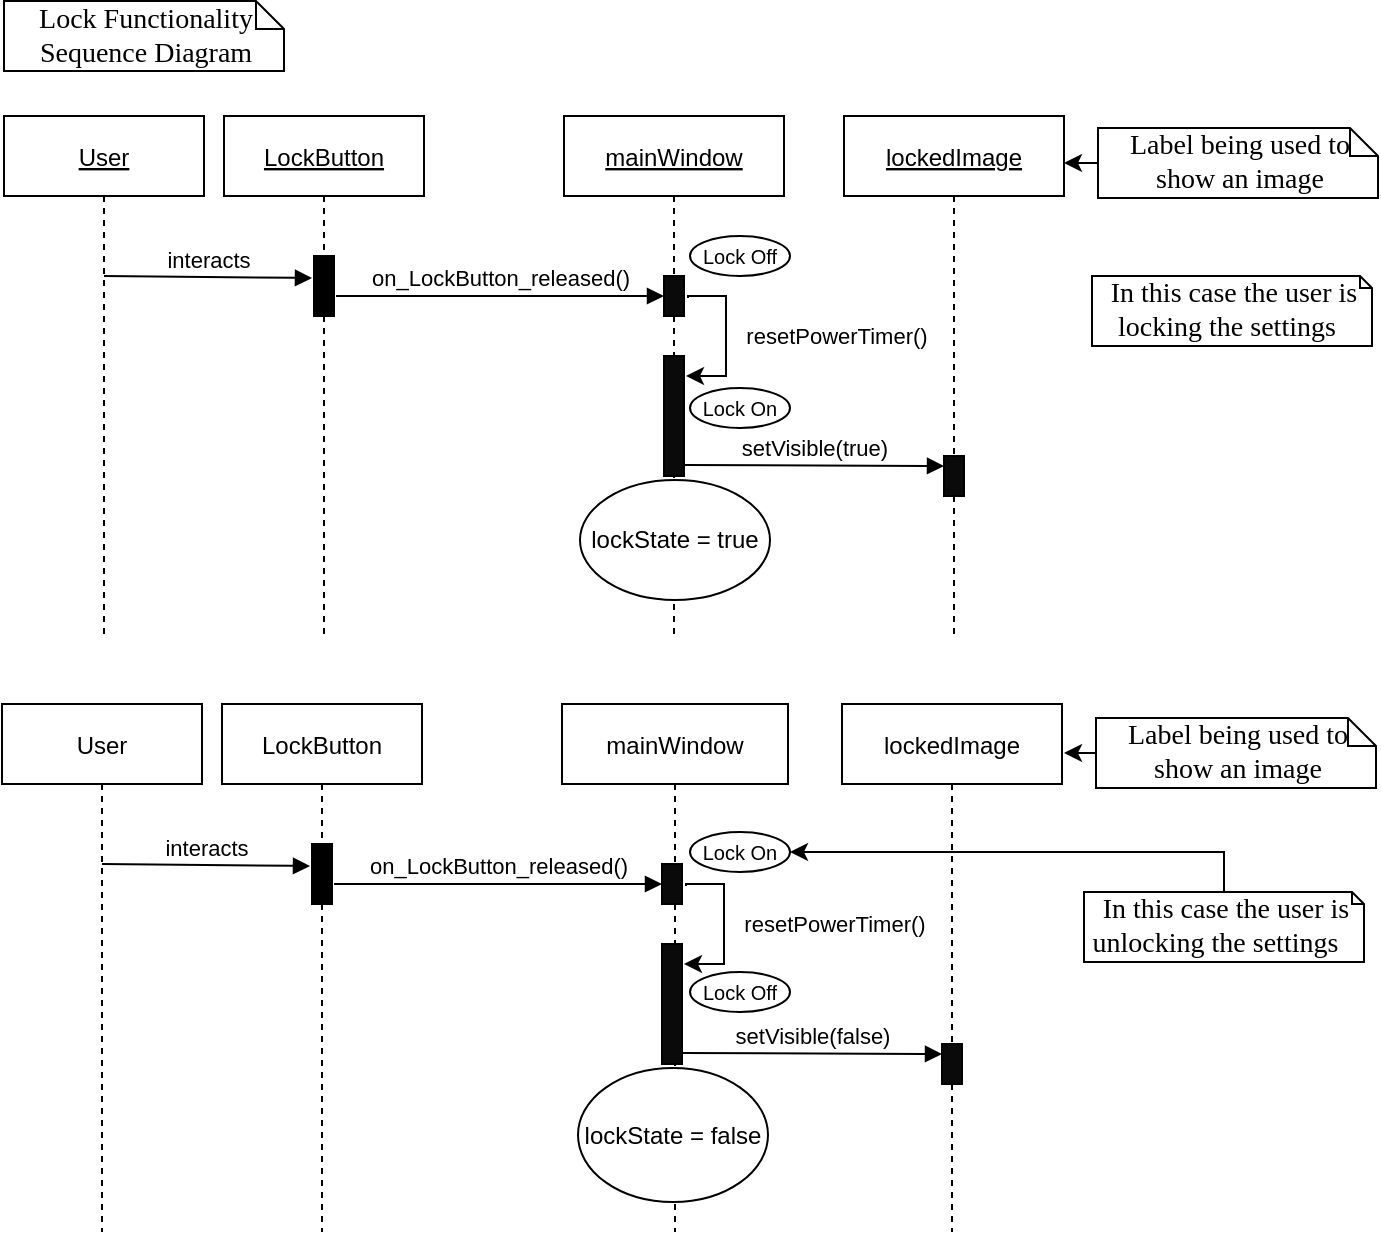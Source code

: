 <mxfile version="15.9.1" type="device"><diagram id="kgpKYQtTHZ0yAKxKKP6v" name="Page-1"><mxGraphModel dx="1422" dy="702" grid="1" gridSize="10" guides="1" tooltips="1" connect="1" arrows="1" fold="1" page="1" pageScale="1" pageWidth="700" pageHeight="1000" math="0" shadow="0"><root><mxCell id="0"/><mxCell id="1" parent="0"/><mxCell id="3nuBFxr9cyL0pnOWT2aG-1" value="LockButton" style="shape=umlLifeline;perimeter=lifelinePerimeter;container=1;collapsible=0;recursiveResize=0;rounded=0;shadow=0;strokeWidth=1;fontStyle=4" parent="1" vertex="1"><mxGeometry x="120" y="80" width="100" height="260" as="geometry"/></mxCell><mxCell id="3nuBFxr9cyL0pnOWT2aG-2" value="" style="points=[];perimeter=orthogonalPerimeter;rounded=0;shadow=0;strokeWidth=1;fillColor=#000000;" parent="3nuBFxr9cyL0pnOWT2aG-1" vertex="1"><mxGeometry x="45" y="70" width="10" height="30" as="geometry"/></mxCell><mxCell id="3nuBFxr9cyL0pnOWT2aG-5" value="mainWindow" style="shape=umlLifeline;perimeter=lifelinePerimeter;container=1;collapsible=0;recursiveResize=0;rounded=0;shadow=0;strokeWidth=1;fontStyle=4" parent="1" vertex="1"><mxGeometry x="290" y="80" width="110" height="260" as="geometry"/></mxCell><mxCell id="ivACF5KOrwC9vCTQ_RNN-10" value="resetPowerTimer()" style="edgeStyle=orthogonalEdgeStyle;rounded=0;orthogonalLoop=1;jettySize=auto;html=1;startArrow=none;exitX=1.2;exitY=0.55;exitDx=0;exitDy=0;exitPerimeter=0;" parent="3nuBFxr9cyL0pnOWT2aG-5" edge="1" source="3nuBFxr9cyL0pnOWT2aG-6"><mxGeometry y="55" relative="1" as="geometry"><Array as="points"><mxPoint x="62" y="90"/><mxPoint x="81" y="90"/><mxPoint x="81" y="130"/></Array><mxPoint as="offset"/><mxPoint x="66" y="90" as="sourcePoint"/><mxPoint x="61" y="130" as="targetPoint"/></mxGeometry></mxCell><mxCell id="ivACF5KOrwC9vCTQ_RNN-11" value="" style="points=[];perimeter=orthogonalPerimeter;rounded=0;shadow=0;strokeWidth=1;fillColor=#0A0A0A;" parent="3nuBFxr9cyL0pnOWT2aG-5" vertex="1"><mxGeometry x="50" y="120" width="10" height="60" as="geometry"/></mxCell><mxCell id="D84-XhFgPjTmM_HfTs0J-2" value="Lock Off" style="ellipse;whiteSpace=wrap;html=1;fontSize=10;" vertex="1" parent="3nuBFxr9cyL0pnOWT2aG-5"><mxGeometry x="63" y="60" width="50" height="20" as="geometry"/></mxCell><mxCell id="3nuBFxr9cyL0pnOWT2aG-6" value="" style="points=[];perimeter=orthogonalPerimeter;rounded=0;shadow=0;strokeWidth=1;fillColor=#0A0A0A;" parent="3nuBFxr9cyL0pnOWT2aG-5" vertex="1"><mxGeometry x="50" y="80" width="10" height="20" as="geometry"/></mxCell><mxCell id="D84-XhFgPjTmM_HfTs0J-38" value="lockState = true" style="ellipse;whiteSpace=wrap;html=1;" vertex="1" parent="3nuBFxr9cyL0pnOWT2aG-5"><mxGeometry x="8" y="182" width="95" height="60" as="geometry"/></mxCell><mxCell id="ivACF5KOrwC9vCTQ_RNN-1" value="User" style="shape=umlLifeline;perimeter=lifelinePerimeter;container=1;collapsible=0;recursiveResize=0;rounded=0;shadow=0;strokeWidth=1;fontStyle=4" parent="1" vertex="1"><mxGeometry x="10" y="80" width="100" height="260" as="geometry"/></mxCell><mxCell id="ivACF5KOrwC9vCTQ_RNN-6" value="interacts" style="html=1;verticalAlign=bottom;endArrow=block;rounded=0;entryX=-0.1;entryY=0.367;entryDx=0;entryDy=0;entryPerimeter=0;" parent="ivACF5KOrwC9vCTQ_RNN-1" target="3nuBFxr9cyL0pnOWT2aG-2" edge="1"><mxGeometry width="80" relative="1" as="geometry"><mxPoint x="50" y="80" as="sourcePoint"/><mxPoint x="130" y="80" as="targetPoint"/></mxGeometry></mxCell><mxCell id="ivACF5KOrwC9vCTQ_RNN-8" value="on_LockButton_released()" style="html=1;verticalAlign=bottom;endArrow=block;rounded=0;" parent="1" edge="1"><mxGeometry width="80" relative="1" as="geometry"><mxPoint x="176" y="170" as="sourcePoint"/><mxPoint x="340" y="170" as="targetPoint"/></mxGeometry></mxCell><mxCell id="D84-XhFgPjTmM_HfTs0J-1" value="&lt;div style=&quot;text-align: center&quot;&gt;&lt;span style=&quot;font-size: 14px&quot;&gt;Lock Functionality Sequence Diagram&lt;/span&gt;&lt;/div&gt;" style="shape=note;whiteSpace=wrap;html=1;size=14;verticalAlign=top;align=left;spacingTop=-6;rounded=0;shadow=0;comic=0;labelBackgroundColor=none;strokeWidth=1;fontFamily=Verdana;fontSize=12;fillColor=default;strokeColor=default;fontColor=default;" vertex="1" parent="1"><mxGeometry x="10" y="22.5" width="140" height="35" as="geometry"/></mxCell><mxCell id="D84-XhFgPjTmM_HfTs0J-5" value="lockedImage" style="shape=umlLifeline;perimeter=lifelinePerimeter;container=1;collapsible=0;recursiveResize=0;rounded=0;shadow=0;strokeWidth=1;fontStyle=4" vertex="1" parent="1"><mxGeometry x="430" y="80" width="110" height="260" as="geometry"/></mxCell><mxCell id="D84-XhFgPjTmM_HfTs0J-7" value="" style="points=[];perimeter=orthogonalPerimeter;rounded=0;shadow=0;strokeWidth=1;fillColor=#0A0A0A;" vertex="1" parent="D84-XhFgPjTmM_HfTs0J-5"><mxGeometry x="50" y="170" width="10" height="20" as="geometry"/></mxCell><mxCell id="D84-XhFgPjTmM_HfTs0J-13" value="setVisible(true)" style="html=1;verticalAlign=bottom;endArrow=block;rounded=0;" edge="1" parent="D84-XhFgPjTmM_HfTs0J-5"><mxGeometry width="80" relative="1" as="geometry"><mxPoint x="-80" y="174.5" as="sourcePoint"/><mxPoint x="50" y="175" as="targetPoint"/></mxGeometry></mxCell><mxCell id="D84-XhFgPjTmM_HfTs0J-44" style="edgeStyle=orthogonalEdgeStyle;rounded=0;orthogonalLoop=1;jettySize=auto;html=1;exitX=0;exitY=0.5;exitDx=0;exitDy=0;exitPerimeter=0;entryX=1;entryY=0.092;entryDx=0;entryDy=0;entryPerimeter=0;" edge="1" parent="1" source="D84-XhFgPjTmM_HfTs0J-11" target="D84-XhFgPjTmM_HfTs0J-5"><mxGeometry relative="1" as="geometry"/></mxCell><mxCell id="D84-XhFgPjTmM_HfTs0J-11" value="&lt;div style=&quot;text-align: center&quot;&gt;&lt;span style=&quot;font-size: 14px&quot;&gt;Label being used to show an image&lt;/span&gt;&lt;/div&gt;" style="shape=note;whiteSpace=wrap;html=1;size=14;verticalAlign=top;align=left;spacingTop=-6;rounded=0;shadow=0;comic=0;labelBackgroundColor=none;strokeWidth=1;fontFamily=Verdana;fontSize=12;fillColor=default;strokeColor=default;fontColor=default;" vertex="1" parent="1"><mxGeometry x="557" y="86" width="140" height="35" as="geometry"/></mxCell><mxCell id="D84-XhFgPjTmM_HfTs0J-3" value="Lock On" style="ellipse;whiteSpace=wrap;html=1;fontSize=10;" vertex="1" parent="1"><mxGeometry x="353" y="216" width="50" height="20" as="geometry"/></mxCell><mxCell id="D84-XhFgPjTmM_HfTs0J-15" value="LockButton" style="shape=umlLifeline;perimeter=lifelinePerimeter;container=1;collapsible=0;recursiveResize=0;rounded=0;shadow=0;strokeWidth=1;" vertex="1" parent="1"><mxGeometry x="119" y="374" width="100" height="264" as="geometry"/></mxCell><mxCell id="D84-XhFgPjTmM_HfTs0J-16" value="" style="points=[];perimeter=orthogonalPerimeter;rounded=0;shadow=0;strokeWidth=1;fillColor=#000000;" vertex="1" parent="D84-XhFgPjTmM_HfTs0J-15"><mxGeometry x="45" y="70" width="10" height="30" as="geometry"/></mxCell><mxCell id="D84-XhFgPjTmM_HfTs0J-17" value="mainWindow" style="shape=umlLifeline;perimeter=lifelinePerimeter;container=1;collapsible=0;recursiveResize=0;rounded=0;shadow=0;strokeWidth=1;" vertex="1" parent="1"><mxGeometry x="289" y="374" width="113" height="264" as="geometry"/></mxCell><mxCell id="D84-XhFgPjTmM_HfTs0J-18" value="resetPowerTimer()" style="edgeStyle=orthogonalEdgeStyle;rounded=0;orthogonalLoop=1;jettySize=auto;html=1;startArrow=none;exitX=1.2;exitY=0.55;exitDx=0;exitDy=0;exitPerimeter=0;" edge="1" parent="D84-XhFgPjTmM_HfTs0J-17" source="D84-XhFgPjTmM_HfTs0J-21"><mxGeometry y="55" relative="1" as="geometry"><Array as="points"><mxPoint x="62" y="90"/><mxPoint x="81" y="90"/><mxPoint x="81" y="130"/></Array><mxPoint as="offset"/><mxPoint x="66" y="90" as="sourcePoint"/><mxPoint x="61" y="130" as="targetPoint"/></mxGeometry></mxCell><mxCell id="D84-XhFgPjTmM_HfTs0J-19" value="" style="points=[];perimeter=orthogonalPerimeter;rounded=0;shadow=0;strokeWidth=1;fillColor=#0A0A0A;" vertex="1" parent="D84-XhFgPjTmM_HfTs0J-17"><mxGeometry x="50" y="120" width="10" height="60" as="geometry"/></mxCell><mxCell id="D84-XhFgPjTmM_HfTs0J-20" value="Lock Off" style="ellipse;whiteSpace=wrap;html=1;fontSize=10;" vertex="1" parent="D84-XhFgPjTmM_HfTs0J-17"><mxGeometry x="64" y="134" width="50" height="20" as="geometry"/></mxCell><mxCell id="D84-XhFgPjTmM_HfTs0J-21" value="" style="points=[];perimeter=orthogonalPerimeter;rounded=0;shadow=0;strokeWidth=1;fillColor=#0A0A0A;" vertex="1" parent="D84-XhFgPjTmM_HfTs0J-17"><mxGeometry x="50" y="80" width="10" height="20" as="geometry"/></mxCell><mxCell id="D84-XhFgPjTmM_HfTs0J-34" value="Lock On" style="ellipse;whiteSpace=wrap;html=1;fontSize=10;" vertex="1" parent="D84-XhFgPjTmM_HfTs0J-17"><mxGeometry x="64" y="64" width="50" height="20" as="geometry"/></mxCell><mxCell id="D84-XhFgPjTmM_HfTs0J-22" value="User" style="shape=umlLifeline;perimeter=lifelinePerimeter;container=1;collapsible=0;recursiveResize=0;rounded=0;shadow=0;strokeWidth=1;" vertex="1" parent="1"><mxGeometry x="9" y="374" width="100" height="264" as="geometry"/></mxCell><mxCell id="D84-XhFgPjTmM_HfTs0J-23" value="interacts" style="html=1;verticalAlign=bottom;endArrow=block;rounded=0;entryX=-0.1;entryY=0.367;entryDx=0;entryDy=0;entryPerimeter=0;" edge="1" parent="D84-XhFgPjTmM_HfTs0J-22" target="D84-XhFgPjTmM_HfTs0J-16"><mxGeometry width="80" relative="1" as="geometry"><mxPoint x="50" y="80" as="sourcePoint"/><mxPoint x="130" y="80" as="targetPoint"/></mxGeometry></mxCell><mxCell id="D84-XhFgPjTmM_HfTs0J-24" value="on_LockButton_released()" style="html=1;verticalAlign=bottom;endArrow=block;rounded=0;" edge="1" parent="1"><mxGeometry width="80" relative="1" as="geometry"><mxPoint x="175" y="464" as="sourcePoint"/><mxPoint x="339" y="464" as="targetPoint"/></mxGeometry></mxCell><mxCell id="D84-XhFgPjTmM_HfTs0J-26" value="lockedImage" style="shape=umlLifeline;perimeter=lifelinePerimeter;container=1;collapsible=0;recursiveResize=0;rounded=0;shadow=0;strokeWidth=1;" vertex="1" parent="1"><mxGeometry x="429" y="374" width="110" height="264" as="geometry"/></mxCell><mxCell id="D84-XhFgPjTmM_HfTs0J-27" value="" style="points=[];perimeter=orthogonalPerimeter;rounded=0;shadow=0;strokeWidth=1;fillColor=#0A0A0A;" vertex="1" parent="D84-XhFgPjTmM_HfTs0J-26"><mxGeometry x="50" y="170" width="10" height="20" as="geometry"/></mxCell><mxCell id="D84-XhFgPjTmM_HfTs0J-28" value="setVisible(false)" style="html=1;verticalAlign=bottom;endArrow=block;rounded=0;" edge="1" parent="D84-XhFgPjTmM_HfTs0J-26"><mxGeometry width="80" relative="1" as="geometry"><mxPoint x="-80" y="174.5" as="sourcePoint"/><mxPoint x="50" y="175" as="targetPoint"/></mxGeometry></mxCell><mxCell id="D84-XhFgPjTmM_HfTs0J-45" style="edgeStyle=orthogonalEdgeStyle;rounded=0;orthogonalLoop=1;jettySize=auto;html=1;exitX=0;exitY=0.5;exitDx=0;exitDy=0;exitPerimeter=0;" edge="1" parent="1" source="D84-XhFgPjTmM_HfTs0J-30"><mxGeometry relative="1" as="geometry"><mxPoint x="540" y="399" as="targetPoint"/></mxGeometry></mxCell><mxCell id="D84-XhFgPjTmM_HfTs0J-30" value="&lt;div style=&quot;text-align: center&quot;&gt;&lt;span style=&quot;font-size: 14px&quot;&gt;Label being used to show an image&lt;/span&gt;&lt;/div&gt;" style="shape=note;whiteSpace=wrap;html=1;size=14;verticalAlign=top;align=left;spacingTop=-6;rounded=0;shadow=0;comic=0;labelBackgroundColor=none;strokeWidth=1;fontFamily=Verdana;fontSize=12;fillColor=default;strokeColor=default;fontColor=default;" vertex="1" parent="1"><mxGeometry x="556" y="381" width="140" height="35" as="geometry"/></mxCell><mxCell id="D84-XhFgPjTmM_HfTs0J-36" value="lockState = false" style="ellipse;whiteSpace=wrap;html=1;" vertex="1" parent="1"><mxGeometry x="297" y="556" width="95" height="67" as="geometry"/></mxCell><mxCell id="D84-XhFgPjTmM_HfTs0J-40" value="&lt;div style=&quot;text-align: center&quot;&gt;&lt;span style=&quot;font-size: 14px&quot;&gt;In this case the user is locking the settings&amp;nbsp;&amp;nbsp;&lt;/span&gt;&lt;/div&gt;" style="shape=note;whiteSpace=wrap;html=1;size=6;verticalAlign=top;align=left;spacingTop=-6;rounded=0;shadow=0;comic=0;labelBackgroundColor=none;strokeWidth=1;fontFamily=Verdana;fontSize=12;fillColor=default;strokeColor=default;fontColor=default;" vertex="1" parent="1"><mxGeometry x="554" y="160" width="140" height="35" as="geometry"/></mxCell><mxCell id="D84-XhFgPjTmM_HfTs0J-43" style="edgeStyle=orthogonalEdgeStyle;rounded=0;orthogonalLoop=1;jettySize=auto;html=1;exitX=0.5;exitY=0;exitDx=0;exitDy=0;exitPerimeter=0;entryX=1;entryY=0.5;entryDx=0;entryDy=0;" edge="1" parent="1" source="D84-XhFgPjTmM_HfTs0J-42" target="D84-XhFgPjTmM_HfTs0J-34"><mxGeometry relative="1" as="geometry"/></mxCell><mxCell id="D84-XhFgPjTmM_HfTs0J-42" value="&lt;div style=&quot;text-align: center&quot;&gt;&lt;span style=&quot;font-size: 14px&quot;&gt;In this case the user is unlocking the settings&amp;nbsp; &amp;nbsp;&lt;/span&gt;&lt;/div&gt;&lt;div style=&quot;text-align: center&quot;&gt;&lt;span style=&quot;font-size: 14px&quot;&gt;&amp;nbsp;&lt;/span&gt;&lt;/div&gt;" style="shape=note;whiteSpace=wrap;html=1;size=6;verticalAlign=top;align=left;spacingTop=-6;rounded=0;shadow=0;comic=0;labelBackgroundColor=none;strokeWidth=1;fontFamily=Verdana;fontSize=12;fillColor=default;strokeColor=default;fontColor=default;" vertex="1" parent="1"><mxGeometry x="550" y="468" width="140" height="35" as="geometry"/></mxCell></root></mxGraphModel></diagram></mxfile>